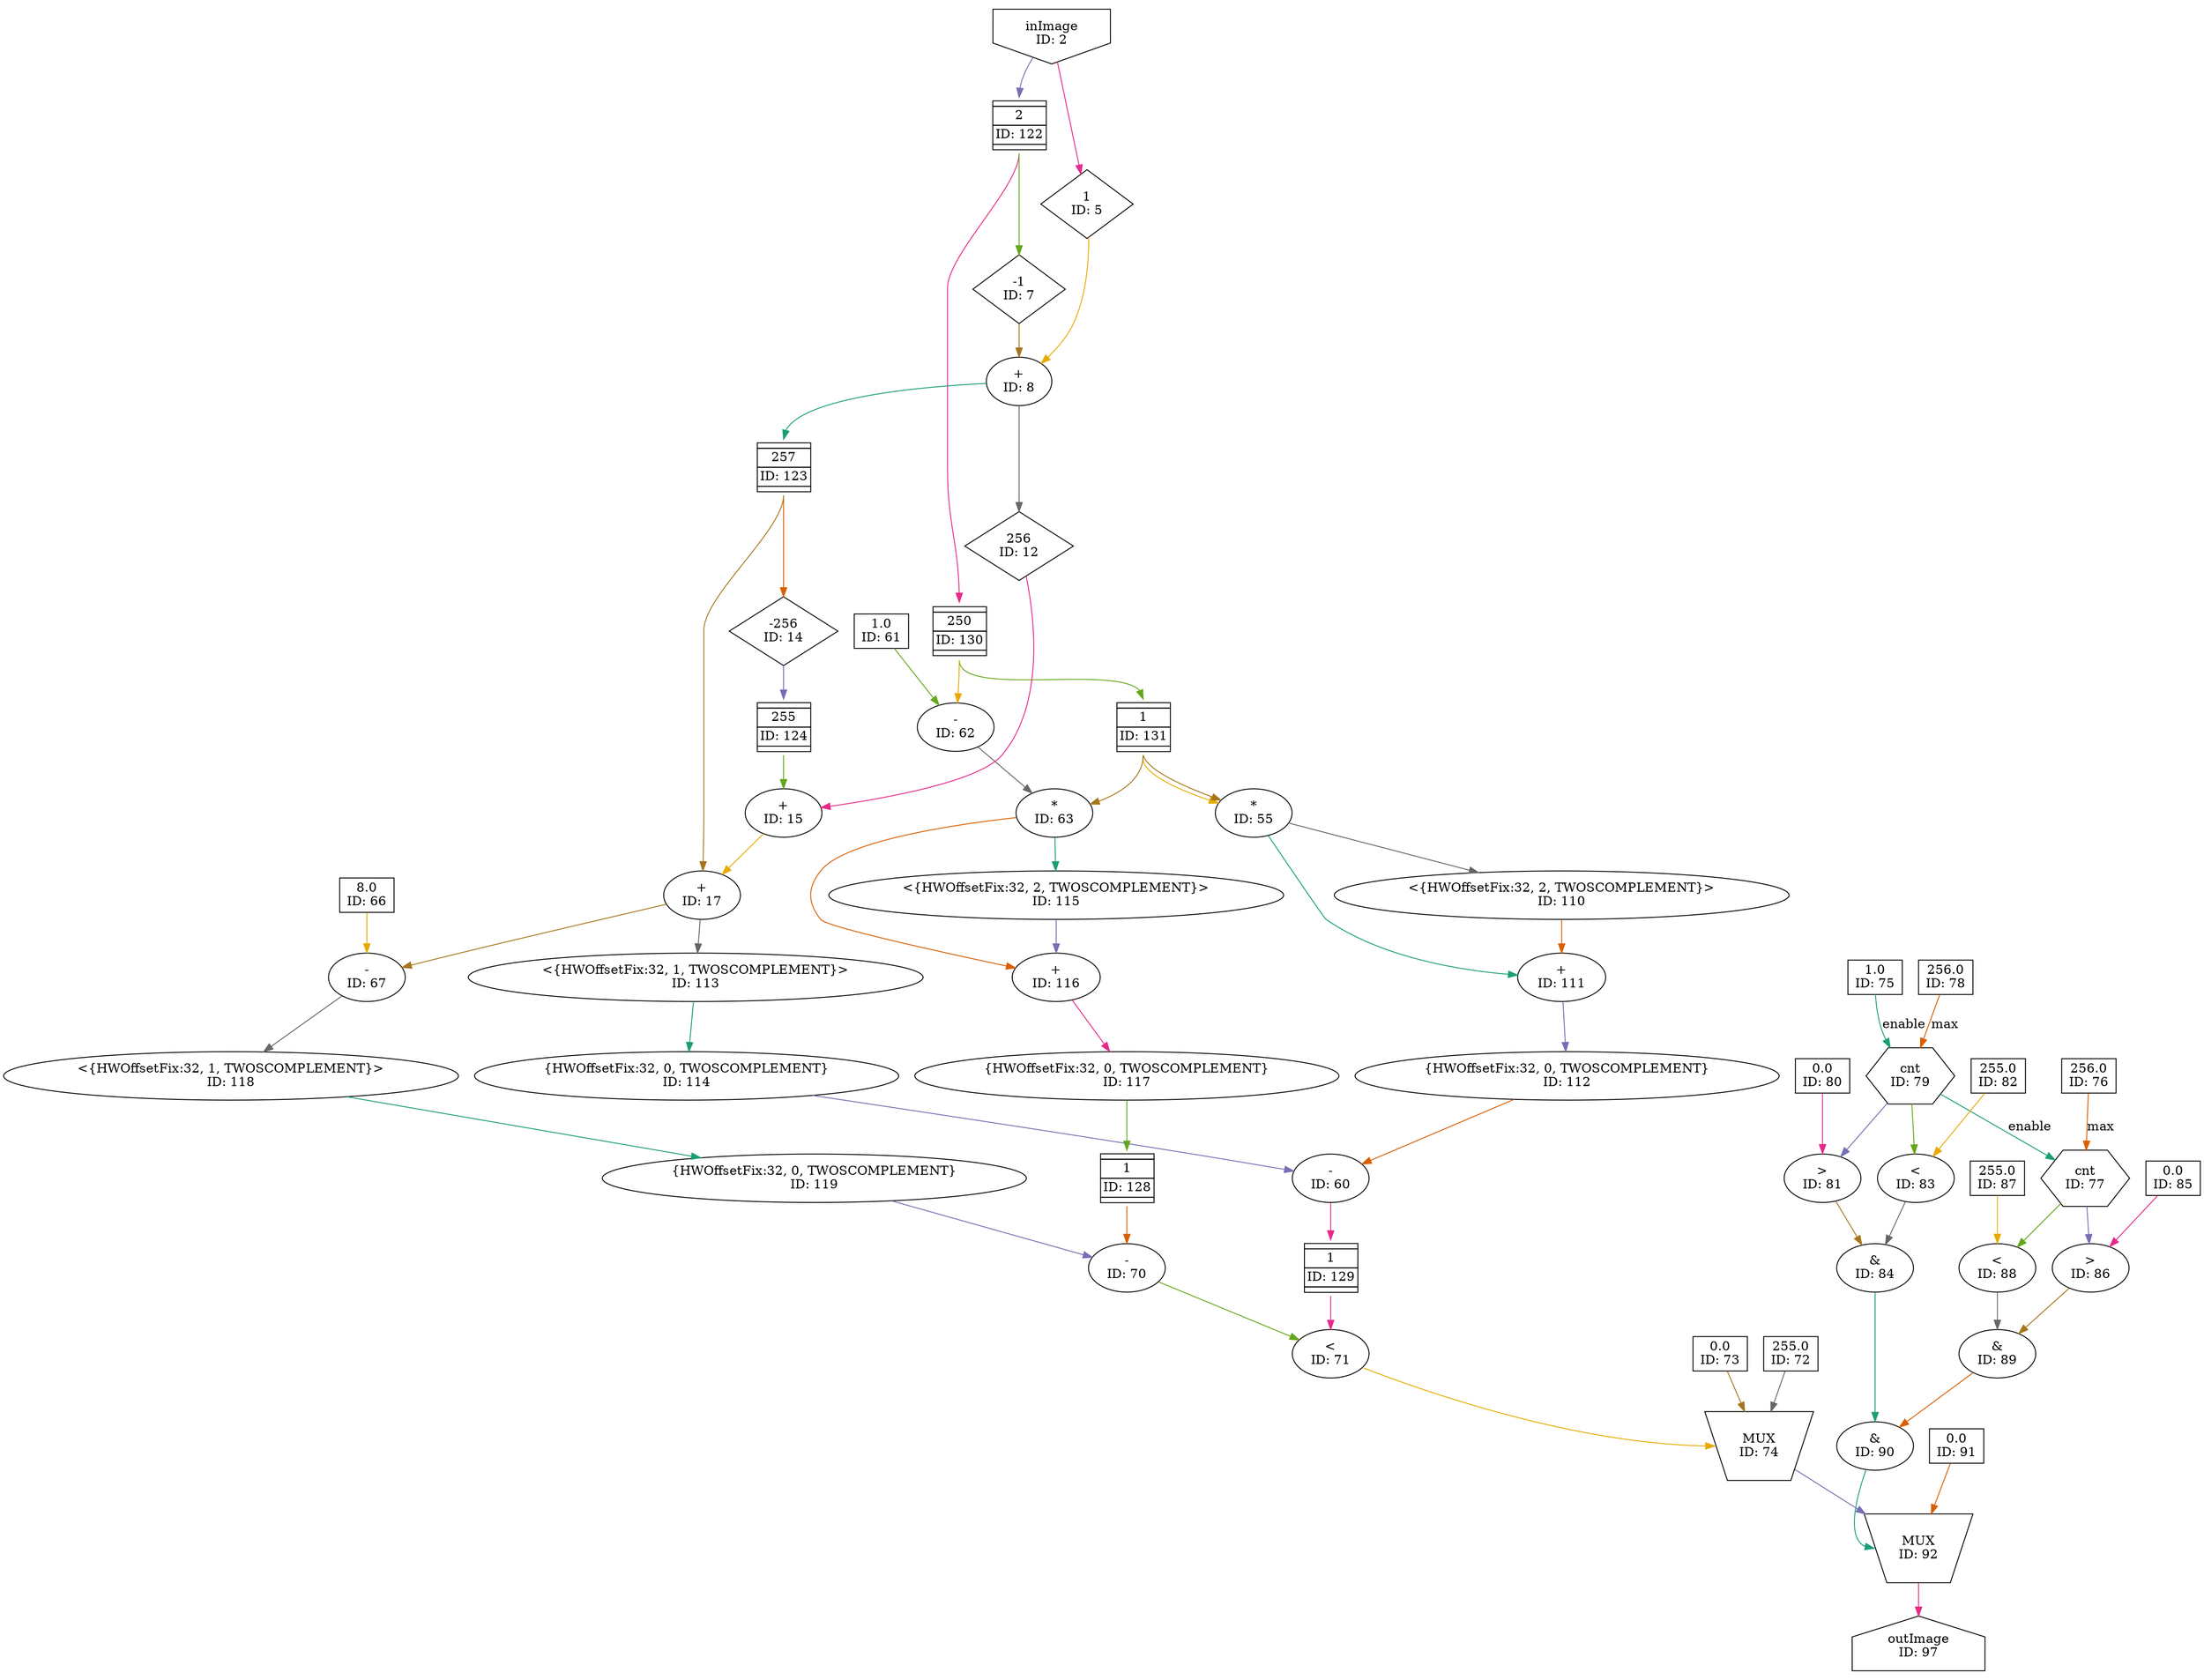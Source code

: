 digraph SobelGaussianSolutionKernel_tapnfold_2{
	NodeConstantRawBits75 [shape=box, label="1.0\nID: 75"];
	NodeConstantDouble78 [shape=box, label="256.0\nID: 78"];
	NodeCounterV179 [shape=hexagon, label="cnt\nID: 79"];
	NodeConstantDouble80 [shape=box, label="0.0\nID: 80"];
	NodeGt81 [label=">\nID: 81"];
	NodeConstantDouble82 [shape=box, label="255.0\nID: 82"];
	NodeLt83 [label="<\nID: 83"];
	NodeAnd84 [label="&\nID: 84"];
	NodeConstantDouble76 [shape=box, label="256.0\nID: 76"];
	NodeCounterV177 [shape=hexagon, label="cnt\nID: 77"];
	NodeConstantDouble85 [shape=box, label="0.0\nID: 85"];
	NodeGt86 [label=">\nID: 86"];
	NodeConstantDouble87 [shape=box, label="255.0\nID: 87"];
	NodeLt88 [label="<\nID: 88"];
	NodeAnd89 [label="&\nID: 89"];
	NodeAnd90 [label="&\nID: 90"];
	NodeConstantRawBits91 [shape=box, label="0.0\nID: 91"];
	NodeInput2 [shape=invhouse, label="inImage\nID: 2"];
	NodeFIFO122 [shape=plaintext, label=<<TABLE BORDER="0" CELLSPACING="0" CELLBORDER="1"> <TR><TD></TD></TR><TR><TD>2</TD></TR><TR><TD>ID: 122</TD></TR> <TR><TD></TD></TR> </TABLE>>];
	NodeFIFO130 [shape=plaintext, label=<<TABLE BORDER="0" CELLSPACING="0" CELLBORDER="1"> <TR><TD></TD></TR><TR><TD>250</TD></TR><TR><TD>ID: 130</TD></TR> <TR><TD></TD></TR> </TABLE>>];
	NodeFIFO131 [shape=plaintext, label=<<TABLE BORDER="0" CELLSPACING="0" CELLBORDER="1"> <TR><TD></TD></TR><TR><TD>1</TD></TR><TR><TD>ID: 131</TD></TR> <TR><TD></TD></TR> </TABLE>>];
	NodeMul55 [label="*\nID: 55"];
	NodeReinterpret110 [label="<{HWOffsetFix:32, 2, TWOSCOMPLEMENT}>\nID: 110"];
	NodeAdd111 [label="+\nID: 111"];
	NodeCast112 [label="{HWOffsetFix:32, 0, TWOSCOMPLEMENT}\nID: 112"];
	NodeStreamOffset5 [shape=diamond, label="1\nID: 5"];
	NodeStreamOffset7 [shape=diamond, label="-1\nID: 7"];
	NodeAdd8 [label="+\nID: 8"];
	NodeStreamOffset12 [shape=diamond, label="256\nID: 12"];
	NodeFIFO123 [shape=plaintext, label=<<TABLE BORDER="0" CELLSPACING="0" CELLBORDER="1"> <TR><TD></TD></TR><TR><TD>257</TD></TR><TR><TD>ID: 123</TD></TR> <TR><TD></TD></TR> </TABLE>>];
	NodeStreamOffset14 [shape=diamond, label="-256\nID: 14"];
	NodeFIFO124 [shape=plaintext, label=<<TABLE BORDER="0" CELLSPACING="0" CELLBORDER="1"> <TR><TD></TD></TR><TR><TD>255</TD></TR><TR><TD>ID: 124</TD></TR> <TR><TD></TD></TR> </TABLE>>];
	NodeAdd15 [label="+\nID: 15"];
	NodeAdd17 [label="+\nID: 17"];
	NodeReinterpret113 [label="<{HWOffsetFix:32, 1, TWOSCOMPLEMENT}>\nID: 113"];
	NodeCast114 [label="{HWOffsetFix:32, 0, TWOSCOMPLEMENT}\nID: 114"];
	NodeSub60 [label="-\nID: 60"];
	NodeFIFO129 [shape=plaintext, label=<<TABLE BORDER="0" CELLSPACING="0" CELLBORDER="1"> <TR><TD></TD></TR><TR><TD>1</TD></TR><TR><TD>ID: 129</TD></TR> <TR><TD></TD></TR> </TABLE>>];
	NodeConstantDouble61 [shape=box, label="1.0\nID: 61"];
	NodeSub62 [label="-\nID: 62"];
	NodeMul63 [label="*\nID: 63"];
	NodeReinterpret115 [label="<{HWOffsetFix:32, 2, TWOSCOMPLEMENT}>\nID: 115"];
	NodeAdd116 [label="+\nID: 116"];
	NodeCast117 [label="{HWOffsetFix:32, 0, TWOSCOMPLEMENT}\nID: 117"];
	NodeFIFO128 [shape=plaintext, label=<<TABLE BORDER="0" CELLSPACING="0" CELLBORDER="1"> <TR><TD></TD></TR><TR><TD>1</TD></TR><TR><TD>ID: 128</TD></TR> <TR><TD></TD></TR> </TABLE>>];
	NodeConstantDouble66 [shape=box, label="8.0\nID: 66"];
	NodeSub67 [label="-\nID: 67"];
	NodeReinterpret118 [label="<{HWOffsetFix:32, 1, TWOSCOMPLEMENT}>\nID: 118"];
	NodeCast119 [label="{HWOffsetFix:32, 0, TWOSCOMPLEMENT}\nID: 119"];
	NodeSub70 [label="-\nID: 70"];
	NodeLt71 [label="<\nID: 71"];
	NodeConstantRawBits73 [shape=box, label="0.0\nID: 73"];
	NodeConstantRawBits72 [shape=box, label="255.0\nID: 72"];
	NodeMux74 [shape=invtrapezium, label="MUX\nID: 74", height=0.5];
	NodeMux92 [shape=invtrapezium, label="MUX\nID: 92", height=0.5];
	NodeOutput97 [shape=house, label="outImage\nID: 97"];
	NodeConstantRawBits75 -> NodeCounterV179[label="enable" color="/dark28/1" photon_data="EDGE,SrcNode:75,SrcNodePort:value"];
	NodeConstantDouble78 -> NodeCounterV179[label="max" color="/dark28/2" photon_data="EDGE,SrcNode:78,SrcNodePort:value"];
	NodeCounterV179 -> NodeGt81[color="/dark28/3" photon_data="EDGE,SrcNode:79,SrcNodePort:count"];
	NodeConstantDouble80 -> NodeGt81[color="/dark28/4" photon_data="EDGE,SrcNode:80,SrcNodePort:value"];
	NodeCounterV179 -> NodeLt83[color="/dark28/5" photon_data="EDGE,SrcNode:79,SrcNodePort:count"];
	NodeConstantDouble82 -> NodeLt83[color="/dark28/6" photon_data="EDGE,SrcNode:82,SrcNodePort:value"];
	NodeGt81 -> NodeAnd84[color="/dark28/7" photon_data="EDGE,SrcNode:81,SrcNodePort:result"];
	NodeLt83 -> NodeAnd84[color="/dark28/8" photon_data="EDGE,SrcNode:83,SrcNodePort:result"];
	NodeCounterV179 -> NodeCounterV177[label="enable" color="/dark28/1" photon_data="EDGE,SrcNode:79,SrcNodePort:wrap"];
	NodeConstantDouble76 -> NodeCounterV177[label="max" color="/dark28/2" photon_data="EDGE,SrcNode:76,SrcNodePort:value"];
	NodeCounterV177 -> NodeGt86[color="/dark28/3" photon_data="EDGE,SrcNode:77,SrcNodePort:count"];
	NodeConstantDouble85 -> NodeGt86[color="/dark28/4" photon_data="EDGE,SrcNode:85,SrcNodePort:value"];
	NodeCounterV177 -> NodeLt88[color="/dark28/5" photon_data="EDGE,SrcNode:77,SrcNodePort:count"];
	NodeConstantDouble87 -> NodeLt88[color="/dark28/6" photon_data="EDGE,SrcNode:87,SrcNodePort:value"];
	NodeGt86 -> NodeAnd89[color="/dark28/7" photon_data="EDGE,SrcNode:86,SrcNodePort:result"];
	NodeLt88 -> NodeAnd89[color="/dark28/8" photon_data="EDGE,SrcNode:88,SrcNodePort:result"];
	NodeAnd84 -> NodeAnd90[color="/dark28/1" photon_data="EDGE,SrcNode:84,SrcNodePort:result"];
	NodeAnd89 -> NodeAnd90[color="/dark28/2" photon_data="EDGE,SrcNode:89,SrcNodePort:result"];
	NodeInput2 -> NodeFIFO122[headport="n" color="/dark28/3" photon_data="EDGE,SrcNode:2,SrcNodePort:data"];
	NodeFIFO122 -> NodeFIFO130[tailport="s" headport="n" color="/dark28/4" photon_data="EDGE,SrcNode:122,SrcNodePort:output"];
	NodeFIFO130 -> NodeFIFO131[tailport="s" headport="n" color="/dark28/5" photon_data="EDGE,SrcNode:130,SrcNodePort:output"];
	NodeFIFO131 -> NodeMul55[tailport="s" color="/dark28/6" photon_data="EDGE,SrcNode:131,SrcNodePort:output"];
	NodeFIFO131 -> NodeMul55[tailport="s" color="/dark28/7" photon_data="EDGE,SrcNode:131,SrcNodePort:output"];
	NodeMul55 -> NodeReinterpret110[color="/dark28/8" photon_data="EDGE,SrcNode:55,SrcNodePort:result"];
	NodeMul55 -> NodeAdd111[color="/dark28/1" photon_data="EDGE,SrcNode:55,SrcNodePort:result"];
	NodeReinterpret110 -> NodeAdd111[color="/dark28/2" photon_data="EDGE,SrcNode:110,SrcNodePort:output"];
	NodeAdd111 -> NodeCast112[color="/dark28/3" photon_data="EDGE,SrcNode:111,SrcNodePort:result"];
	NodeInput2 -> NodeStreamOffset5[color="/dark28/4" photon_data="EDGE,SrcNode:2,SrcNodePort:data"];
	NodeFIFO122 -> NodeStreamOffset7[tailport="s" color="/dark28/5" photon_data="EDGE,SrcNode:122,SrcNodePort:output"];
	NodeStreamOffset5 -> NodeAdd8[color="/dark28/6" photon_data="EDGE,SrcNode:5,SrcNodePort:output"];
	NodeStreamOffset7 -> NodeAdd8[color="/dark28/7" photon_data="EDGE,SrcNode:7,SrcNodePort:output"];
	NodeAdd8 -> NodeStreamOffset12[color="/dark28/8" photon_data="EDGE,SrcNode:8,SrcNodePort:result"];
	NodeAdd8 -> NodeFIFO123[headport="n" color="/dark28/1" photon_data="EDGE,SrcNode:8,SrcNodePort:result"];
	NodeFIFO123 -> NodeStreamOffset14[tailport="s" color="/dark28/2" photon_data="EDGE,SrcNode:123,SrcNodePort:output"];
	NodeStreamOffset14 -> NodeFIFO124[headport="n" color="/dark28/3" photon_data="EDGE,SrcNode:14,SrcNodePort:output"];
	NodeStreamOffset12 -> NodeAdd15[color="/dark28/4" photon_data="EDGE,SrcNode:12,SrcNodePort:output"];
	NodeFIFO124 -> NodeAdd15[tailport="s" color="/dark28/5" photon_data="EDGE,SrcNode:124,SrcNodePort:output"];
	NodeAdd15 -> NodeAdd17[color="/dark28/6" photon_data="EDGE,SrcNode:15,SrcNodePort:result"];
	NodeFIFO123 -> NodeAdd17[tailport="s" color="/dark28/7" photon_data="EDGE,SrcNode:123,SrcNodePort:output"];
	NodeAdd17 -> NodeReinterpret113[color="/dark28/8" photon_data="EDGE,SrcNode:17,SrcNodePort:result"];
	NodeReinterpret113 -> NodeCast114[color="/dark28/1" photon_data="EDGE,SrcNode:113,SrcNodePort:output"];
	NodeCast112 -> NodeSub60[color="/dark28/2" photon_data="EDGE,SrcNode:112,SrcNodePort:o"];
	NodeCast114 -> NodeSub60[color="/dark28/3" photon_data="EDGE,SrcNode:114,SrcNodePort:o"];
	NodeSub60 -> NodeFIFO129[headport="n" color="/dark28/4" photon_data="EDGE,SrcNode:60,SrcNodePort:result"];
	NodeConstantDouble61 -> NodeSub62[color="/dark28/5" photon_data="EDGE,SrcNode:61,SrcNodePort:value"];
	NodeFIFO130 -> NodeSub62[tailport="s" color="/dark28/6" photon_data="EDGE,SrcNode:130,SrcNodePort:output"];
	NodeFIFO131 -> NodeMul63[tailport="s" color="/dark28/7" photon_data="EDGE,SrcNode:131,SrcNodePort:output"];
	NodeSub62 -> NodeMul63[color="/dark28/8" photon_data="EDGE,SrcNode:62,SrcNodePort:result"];
	NodeMul63 -> NodeReinterpret115[color="/dark28/1" photon_data="EDGE,SrcNode:63,SrcNodePort:result"];
	NodeMul63 -> NodeAdd116[color="/dark28/2" photon_data="EDGE,SrcNode:63,SrcNodePort:result"];
	NodeReinterpret115 -> NodeAdd116[color="/dark28/3" photon_data="EDGE,SrcNode:115,SrcNodePort:output"];
	NodeAdd116 -> NodeCast117[color="/dark28/4" photon_data="EDGE,SrcNode:116,SrcNodePort:result"];
	NodeCast117 -> NodeFIFO128[headport="n" color="/dark28/5" photon_data="EDGE,SrcNode:117,SrcNodePort:o"];
	NodeConstantDouble66 -> NodeSub67[color="/dark28/6" photon_data="EDGE,SrcNode:66,SrcNodePort:value"];
	NodeAdd17 -> NodeSub67[color="/dark28/7" photon_data="EDGE,SrcNode:17,SrcNodePort:result"];
	NodeSub67 -> NodeReinterpret118[color="/dark28/8" photon_data="EDGE,SrcNode:67,SrcNodePort:result"];
	NodeReinterpret118 -> NodeCast119[color="/dark28/1" photon_data="EDGE,SrcNode:118,SrcNodePort:output"];
	NodeFIFO128 -> NodeSub70[tailport="s" color="/dark28/2" photon_data="EDGE,SrcNode:128,SrcNodePort:output"];
	NodeCast119 -> NodeSub70[color="/dark28/3" photon_data="EDGE,SrcNode:119,SrcNodePort:o"];
	NodeFIFO129 -> NodeLt71[tailport="s" color="/dark28/4" photon_data="EDGE,SrcNode:129,SrcNodePort:output"];
	NodeSub70 -> NodeLt71[color="/dark28/5" photon_data="EDGE,SrcNode:70,SrcNodePort:result"];
	NodeLt71 -> NodeMux74[headport="w" color="/dark28/6" photon_data="EDGE,SrcNode:71,SrcNodePort:result"];
	NodeConstantRawBits73 -> NodeMux74[color="/dark28/7" photon_data="EDGE,SrcNode:73,SrcNodePort:value"];
	NodeConstantRawBits72 -> NodeMux74[color="/dark28/8" photon_data="EDGE,SrcNode:72,SrcNodePort:value"];
	NodeAnd90 -> NodeMux92[headport="w" color="/dark28/1" photon_data="EDGE,SrcNode:90,SrcNodePort:result"];
	NodeConstantRawBits91 -> NodeMux92[color="/dark28/2" photon_data="EDGE,SrcNode:91,SrcNodePort:value"];
	NodeMux74 -> NodeMux92[color="/dark28/3" photon_data="EDGE,SrcNode:74,SrcNodePort:result"];
	NodeMux92 -> NodeOutput97[color="/dark28/4" photon_data="EDGE,SrcNode:92,SrcNodePort:result"];
}
